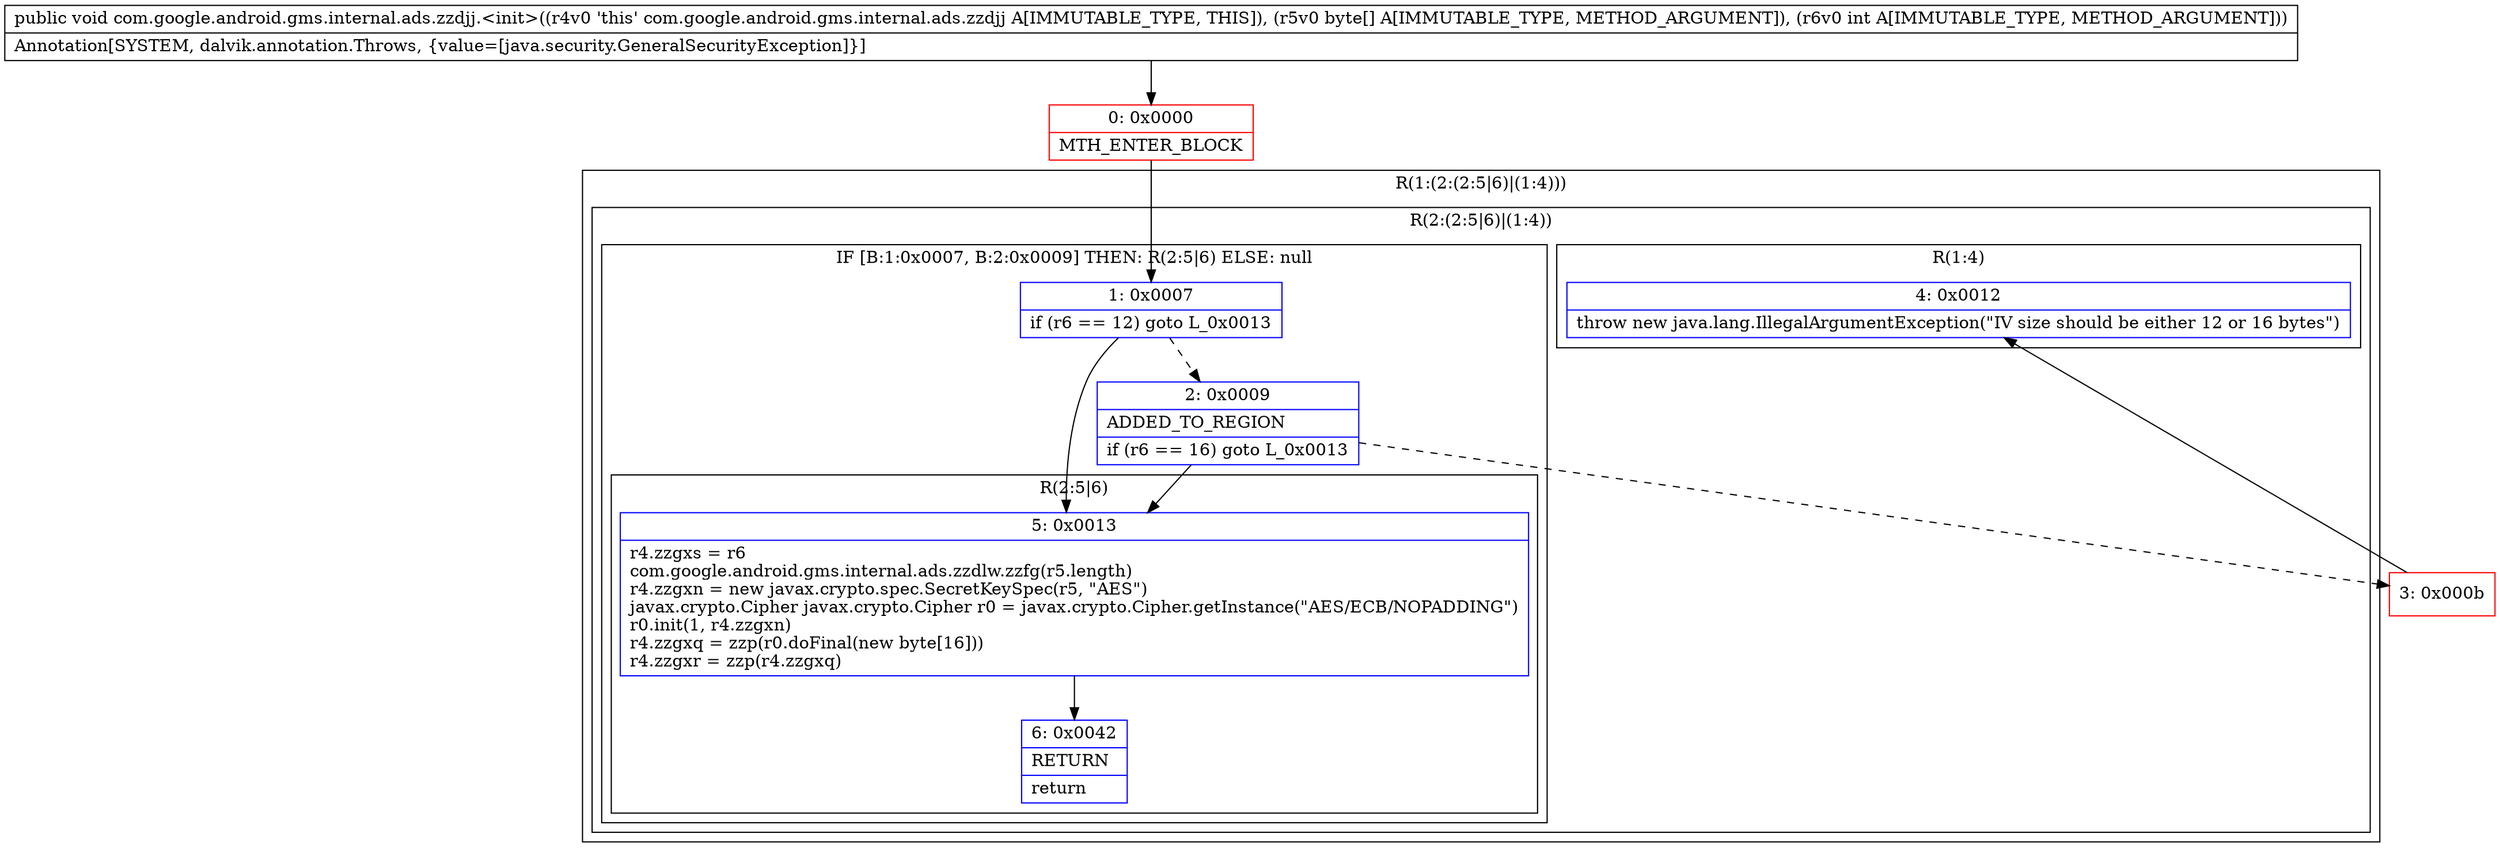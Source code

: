 digraph "CFG forcom.google.android.gms.internal.ads.zzdjj.\<init\>([BI)V" {
subgraph cluster_Region_1605410799 {
label = "R(1:(2:(2:5|6)|(1:4)))";
node [shape=record,color=blue];
subgraph cluster_Region_1371247044 {
label = "R(2:(2:5|6)|(1:4))";
node [shape=record,color=blue];
subgraph cluster_IfRegion_1342745865 {
label = "IF [B:1:0x0007, B:2:0x0009] THEN: R(2:5|6) ELSE: null";
node [shape=record,color=blue];
Node_1 [shape=record,label="{1\:\ 0x0007|if (r6 == 12) goto L_0x0013\l}"];
Node_2 [shape=record,label="{2\:\ 0x0009|ADDED_TO_REGION\l|if (r6 == 16) goto L_0x0013\l}"];
subgraph cluster_Region_1192441929 {
label = "R(2:5|6)";
node [shape=record,color=blue];
Node_5 [shape=record,label="{5\:\ 0x0013|r4.zzgxs = r6\lcom.google.android.gms.internal.ads.zzdlw.zzfg(r5.length)\lr4.zzgxn = new javax.crypto.spec.SecretKeySpec(r5, \"AES\")\ljavax.crypto.Cipher javax.crypto.Cipher r0 = javax.crypto.Cipher.getInstance(\"AES\/ECB\/NOPADDING\")\lr0.init(1, r4.zzgxn)\lr4.zzgxq = zzp(r0.doFinal(new byte[16]))\lr4.zzgxr = zzp(r4.zzgxq)\l}"];
Node_6 [shape=record,label="{6\:\ 0x0042|RETURN\l|return\l}"];
}
}
subgraph cluster_Region_1664111737 {
label = "R(1:4)";
node [shape=record,color=blue];
Node_4 [shape=record,label="{4\:\ 0x0012|throw new java.lang.IllegalArgumentException(\"IV size should be either 12 or 16 bytes\")\l}"];
}
}
}
Node_0 [shape=record,color=red,label="{0\:\ 0x0000|MTH_ENTER_BLOCK\l}"];
Node_3 [shape=record,color=red,label="{3\:\ 0x000b}"];
MethodNode[shape=record,label="{public void com.google.android.gms.internal.ads.zzdjj.\<init\>((r4v0 'this' com.google.android.gms.internal.ads.zzdjj A[IMMUTABLE_TYPE, THIS]), (r5v0 byte[] A[IMMUTABLE_TYPE, METHOD_ARGUMENT]), (r6v0 int A[IMMUTABLE_TYPE, METHOD_ARGUMENT]))  | Annotation[SYSTEM, dalvik.annotation.Throws, \{value=[java.security.GeneralSecurityException]\}]\l}"];
MethodNode -> Node_0;
Node_1 -> Node_2[style=dashed];
Node_1 -> Node_5;
Node_2 -> Node_3[style=dashed];
Node_2 -> Node_5;
Node_5 -> Node_6;
Node_0 -> Node_1;
Node_3 -> Node_4;
}

